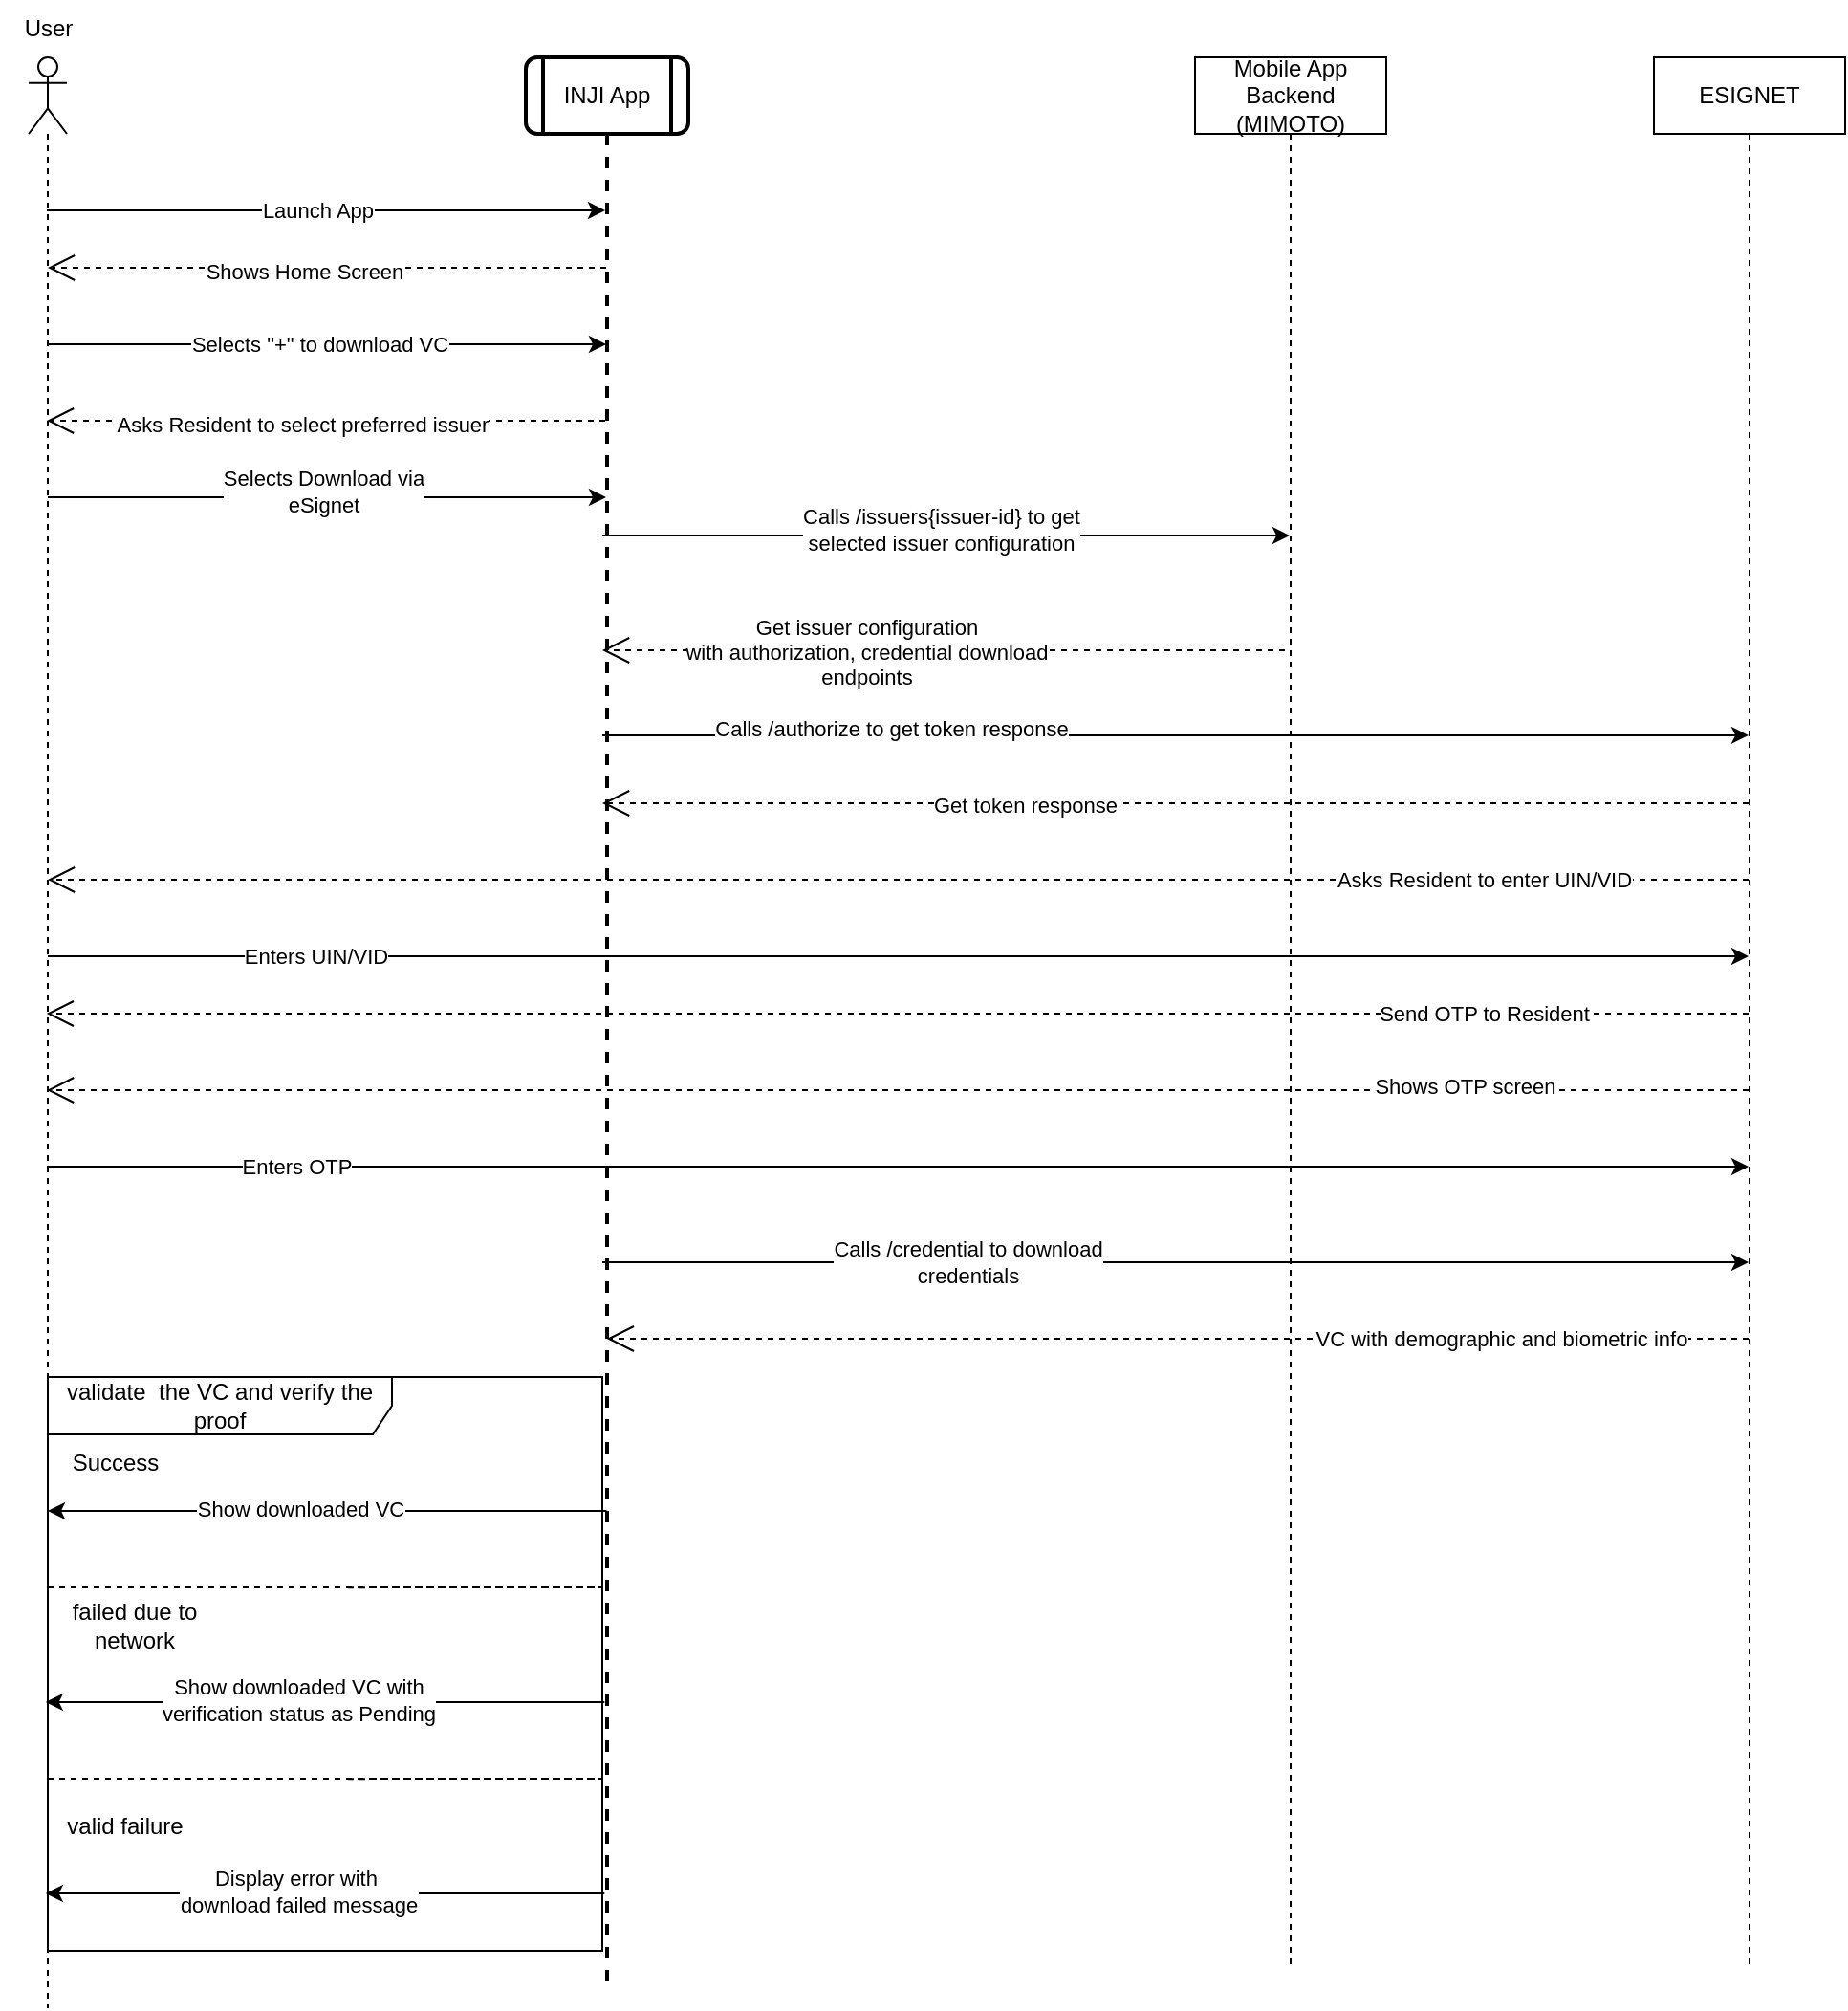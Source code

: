 <mxfile version="24.3.1" type="device">
  <diagram name="Page-1" id="2YBvvXClWsGukQMizWep">
    <mxGraphModel dx="1120" dy="741" grid="1" gridSize="10" guides="1" tooltips="1" connect="1" arrows="1" fold="1" page="1" pageScale="1" pageWidth="850" pageHeight="1100" math="0" shadow="0">
      <root>
        <mxCell id="0" />
        <mxCell id="1" parent="0" />
        <mxCell id="qhv7NjbM32jAwJldEwnx-19" style="edgeStyle=elbowEdgeStyle;rounded=0;orthogonalLoop=1;jettySize=auto;html=1;elbow=vertical;curved=0;" parent="1" edge="1">
          <mxGeometry relative="1" as="geometry">
            <Array as="points">
              <mxPoint x="570.61" y="404.44" />
            </Array>
            <mxPoint x="399.999" y="404.44" as="sourcePoint" />
            <mxPoint x="999.5" y="404.44" as="targetPoint" />
          </mxGeometry>
        </mxCell>
        <mxCell id="qhv7NjbM32jAwJldEwnx-20" value="Calls&amp;nbsp;/authorize to get token response" style="edgeLabel;html=1;align=center;verticalAlign=middle;resizable=0;points=[];" parent="qhv7NjbM32jAwJldEwnx-19" vertex="1" connectable="0">
          <mxGeometry x="0.284" y="-2" relative="1" as="geometry">
            <mxPoint x="-234" y="-6" as="offset" />
          </mxGeometry>
        </mxCell>
        <mxCell id="O33Dg_AS-0g0KVgm5leG-6" value="" style="shape=umlLifeline;perimeter=lifelinePerimeter;whiteSpace=wrap;html=1;container=1;dropTarget=0;collapsible=0;recursiveResize=0;outlineConnect=0;portConstraint=eastwest;newEdgeStyle={&quot;edgeStyle&quot;:&quot;elbowEdgeStyle&quot;,&quot;elbow&quot;:&quot;vertical&quot;,&quot;curved&quot;:0,&quot;rounded&quot;:0};participant=umlActor;fontStyle=0" parent="1" vertex="1">
          <mxGeometry x="100" y="50" width="20" height="1020" as="geometry" />
        </mxCell>
        <mxCell id="O33Dg_AS-0g0KVgm5leG-8" value="User" style="text;html=1;align=center;verticalAlign=middle;resizable=0;points=[];autosize=1;strokeColor=none;fillColor=none;" parent="1" vertex="1">
          <mxGeometry x="85" y="20" width="50" height="30" as="geometry" />
        </mxCell>
        <mxCell id="qhv7NjbM32jAwJldEwnx-36" style="edgeStyle=elbowEdgeStyle;rounded=0;orthogonalLoop=1;jettySize=auto;html=1;elbow=vertical;curved=0;" parent="1" edge="1">
          <mxGeometry relative="1" as="geometry">
            <Array as="points">
              <mxPoint x="209.63" y="910" />
            </Array>
            <mxPoint x="401.13" y="910.0" as="sourcePoint" />
            <mxPoint x="108.88" y="910.0" as="targetPoint" />
          </mxGeometry>
        </mxCell>
        <mxCell id="qhv7NjbM32jAwJldEwnx-37" value="Show downloaded VC with&lt;div&gt;verification status as Pending&lt;/div&gt;" style="edgeLabel;html=1;align=center;verticalAlign=middle;resizable=0;points=[];" parent="qhv7NjbM32jAwJldEwnx-36" vertex="1" connectable="0">
          <mxGeometry x="0.401" y="-1" relative="1" as="geometry">
            <mxPoint x="44" as="offset" />
          </mxGeometry>
        </mxCell>
        <mxCell id="O33Dg_AS-0g0KVgm5leG-10" value="INJI App" style="shape=umlLifeline;perimeter=lifelinePerimeter;whiteSpace=wrap;html=1;container=1;dropTarget=0;collapsible=0;recursiveResize=0;outlineConnect=0;portConstraint=eastwest;newEdgeStyle={&quot;edgeStyle&quot;:&quot;elbowEdgeStyle&quot;,&quot;elbow&quot;:&quot;vertical&quot;,&quot;curved&quot;:0,&quot;rounded&quot;:0};participant=process;verticalAlign=middle;strokeColor=default;shadow=0;dashed=0;strokeWidth=2;labelBackgroundColor=#ffffff;fillColor=default;fontColor=default;sketch=0;gradientColor=none;fontStyle=0;rounded=1;" parent="1" vertex="1">
          <mxGeometry x="360" y="50" width="85" height="1010" as="geometry" />
        </mxCell>
        <mxCell id="qhv7NjbM32jAwJldEwnx-17" style="edgeStyle=elbowEdgeStyle;rounded=1;orthogonalLoop=1;jettySize=auto;html=1;elbow=vertical;curved=0;endArrow=open;endSize=12;dashed=1;" parent="1" edge="1">
          <mxGeometry relative="1" as="geometry">
            <Array as="points">
              <mxPoint x="520" y="550" />
              <mxPoint x="620" y="490" />
              <mxPoint x="440" y="450" />
              <mxPoint x="470" y="430" />
              <mxPoint x="490" y="410" />
              <mxPoint x="380" y="350" />
              <mxPoint x="270" y="330" />
            </Array>
            <mxPoint x="999.5" y="550" as="sourcePoint" />
            <mxPoint x="109.389" y="550" as="targetPoint" />
          </mxGeometry>
        </mxCell>
        <mxCell id="x2kiyADayTPpr2XngvrX-23" value="Send OTP to Resident" style="edgeLabel;html=1;align=center;verticalAlign=middle;resizable=0;points=[];" parent="qhv7NjbM32jAwJldEwnx-17" vertex="1" connectable="0">
          <mxGeometry x="-0.629" y="2" relative="1" as="geometry">
            <mxPoint x="26" y="-2" as="offset" />
          </mxGeometry>
        </mxCell>
        <mxCell id="qhv7NjbM32jAwJldEwnx-24" style="edgeStyle=elbowEdgeStyle;rounded=1;orthogonalLoop=1;jettySize=auto;html=1;elbow=vertical;curved=0;endArrow=open;endSize=12;dashed=1;" parent="1" edge="1">
          <mxGeometry relative="1" as="geometry">
            <mxPoint x="757" y="360" as="sourcePoint" />
            <mxPoint x="400" y="360" as="targetPoint" />
          </mxGeometry>
        </mxCell>
        <mxCell id="qhv7NjbM32jAwJldEwnx-25" value="Get issuer configuration&lt;br&gt;with authorization, credential download&lt;br&gt;endpoints" style="edgeLabel;html=1;align=center;verticalAlign=middle;resizable=0;points=[];" parent="qhv7NjbM32jAwJldEwnx-24" vertex="1" connectable="0">
          <mxGeometry x="0.314" y="1" relative="1" as="geometry">
            <mxPoint x="15" as="offset" />
          </mxGeometry>
        </mxCell>
        <mxCell id="qhv7NjbM32jAwJldEwnx-34" style="edgeStyle=elbowEdgeStyle;rounded=1;orthogonalLoop=1;jettySize=auto;html=1;elbow=vertical;curved=0;endArrow=open;endSize=12;dashed=1;" parent="1" source="x2kiyADayTPpr2XngvrX-1" edge="1">
          <mxGeometry relative="1" as="geometry">
            <Array as="points">
              <mxPoint x="510" y="720" />
            </Array>
            <mxPoint x="759.5" y="720" as="sourcePoint" />
            <mxPoint x="402.389" y="720" as="targetPoint" />
          </mxGeometry>
        </mxCell>
        <mxCell id="qhv7NjbM32jAwJldEwnx-35" value="VC with demographic and biometric info" style="edgeLabel;html=1;align=center;verticalAlign=middle;resizable=0;points=[];" parent="qhv7NjbM32jAwJldEwnx-34" vertex="1" connectable="0">
          <mxGeometry x="0.218" y="2" relative="1" as="geometry">
            <mxPoint x="234" y="-2" as="offset" />
          </mxGeometry>
        </mxCell>
        <mxCell id="O33Dg_AS-0g0KVgm5leG-20" value="Mobile App Backend&lt;br&gt;(MIMOTO)" style="shape=umlLifeline;perimeter=lifelinePerimeter;whiteSpace=wrap;html=1;container=1;dropTarget=0;collapsible=0;recursiveResize=0;outlineConnect=0;portConstraint=eastwest;newEdgeStyle={&quot;edgeStyle&quot;:&quot;elbowEdgeStyle&quot;,&quot;elbow&quot;:&quot;vertical&quot;,&quot;curved&quot;:0,&quot;rounded&quot;:0};" parent="1" vertex="1">
          <mxGeometry x="710" y="50" width="100" height="1000" as="geometry" />
        </mxCell>
        <mxCell id="x2kiyADayTPpr2XngvrX-1" value="ESIGNET" style="shape=umlLifeline;perimeter=lifelinePerimeter;whiteSpace=wrap;html=1;container=1;dropTarget=0;collapsible=0;recursiveResize=0;outlineConnect=0;portConstraint=eastwest;newEdgeStyle={&quot;edgeStyle&quot;:&quot;elbowEdgeStyle&quot;,&quot;elbow&quot;:&quot;vertical&quot;,&quot;curved&quot;:0,&quot;rounded&quot;:0};" parent="1" vertex="1">
          <mxGeometry x="950" y="50" width="100" height="1000" as="geometry" />
        </mxCell>
        <mxCell id="x2kiyADayTPpr2XngvrX-2" style="edgeStyle=elbowEdgeStyle;rounded=0;orthogonalLoop=1;jettySize=auto;html=1;elbow=horizontal;curved=0;" parent="1" edge="1">
          <mxGeometry relative="1" as="geometry">
            <Array as="points">
              <mxPoint x="350" y="130" />
              <mxPoint x="200" y="70" />
            </Array>
            <mxPoint x="109.5" y="130" as="sourcePoint" />
            <mxPoint x="401.5" y="130" as="targetPoint" />
          </mxGeometry>
        </mxCell>
        <mxCell id="x2kiyADayTPpr2XngvrX-3" value="Launch App" style="edgeLabel;html=1;align=center;verticalAlign=middle;resizable=0;points=[];" parent="x2kiyADayTPpr2XngvrX-2" vertex="1" connectable="0">
          <mxGeometry x="-0.291" relative="1" as="geometry">
            <mxPoint x="38" as="offset" />
          </mxGeometry>
        </mxCell>
        <mxCell id="x2kiyADayTPpr2XngvrX-4" style="edgeStyle=elbowEdgeStyle;rounded=1;orthogonalLoop=1;jettySize=auto;html=1;elbow=horizontal;curved=0;endArrow=open;endSize=12;dashed=1;" parent="1" edge="1">
          <mxGeometry relative="1" as="geometry">
            <Array as="points">
              <mxPoint x="220.5" y="160" />
            </Array>
            <mxPoint x="402" y="160" as="sourcePoint" />
            <mxPoint x="110" y="160" as="targetPoint" />
          </mxGeometry>
        </mxCell>
        <mxCell id="x2kiyADayTPpr2XngvrX-5" value="Shows Home Screen" style="edgeLabel;html=1;align=center;verticalAlign=middle;resizable=0;points=[];" parent="x2kiyADayTPpr2XngvrX-4" vertex="1" connectable="0">
          <mxGeometry x="0.092" y="2" relative="1" as="geometry">
            <mxPoint x="1" as="offset" />
          </mxGeometry>
        </mxCell>
        <mxCell id="x2kiyADayTPpr2XngvrX-6" style="edgeStyle=elbowEdgeStyle;rounded=0;orthogonalLoop=1;jettySize=auto;html=1;elbow=horizontal;curved=0;" parent="1" edge="1">
          <mxGeometry relative="1" as="geometry">
            <Array as="points">
              <mxPoint x="350" y="200" />
              <mxPoint x="200" y="140" />
            </Array>
            <mxPoint x="110" y="200" as="sourcePoint" />
            <mxPoint x="402" y="200" as="targetPoint" />
          </mxGeometry>
        </mxCell>
        <mxCell id="x2kiyADayTPpr2XngvrX-7" value="Selects &quot;+&quot; to download VC" style="edgeLabel;html=1;align=center;verticalAlign=middle;resizable=0;points=[];" parent="x2kiyADayTPpr2XngvrX-6" vertex="1" connectable="0">
          <mxGeometry x="-0.291" relative="1" as="geometry">
            <mxPoint x="38" as="offset" />
          </mxGeometry>
        </mxCell>
        <mxCell id="x2kiyADayTPpr2XngvrX-8" style="edgeStyle=elbowEdgeStyle;rounded=1;orthogonalLoop=1;jettySize=auto;html=1;elbow=horizontal;curved=0;endArrow=open;endSize=12;dashed=1;" parent="1" edge="1">
          <mxGeometry relative="1" as="geometry">
            <Array as="points">
              <mxPoint x="220" y="240" />
            </Array>
            <mxPoint x="401.5" y="240" as="sourcePoint" />
            <mxPoint x="109.5" y="240" as="targetPoint" />
          </mxGeometry>
        </mxCell>
        <mxCell id="x2kiyADayTPpr2XngvrX-9" value="Asks Resident to select preferred issuer" style="edgeLabel;html=1;align=center;verticalAlign=middle;resizable=0;points=[];" parent="x2kiyADayTPpr2XngvrX-8" vertex="1" connectable="0">
          <mxGeometry x="0.092" y="2" relative="1" as="geometry">
            <mxPoint x="1" as="offset" />
          </mxGeometry>
        </mxCell>
        <mxCell id="x2kiyADayTPpr2XngvrX-10" style="edgeStyle=elbowEdgeStyle;rounded=0;orthogonalLoop=1;jettySize=auto;html=1;elbow=horizontal;curved=0;" parent="1" edge="1">
          <mxGeometry relative="1" as="geometry">
            <Array as="points">
              <mxPoint x="170" y="280" />
              <mxPoint x="330" y="290" />
              <mxPoint x="230" y="250" />
            </Array>
            <mxPoint x="110" y="280" as="sourcePoint" />
            <mxPoint x="402" y="280" as="targetPoint" />
          </mxGeometry>
        </mxCell>
        <mxCell id="x2kiyADayTPpr2XngvrX-11" value="Selects Download via&lt;br&gt;eSignet" style="edgeLabel;html=1;align=center;verticalAlign=middle;resizable=0;points=[];" parent="x2kiyADayTPpr2XngvrX-10" vertex="1" connectable="0">
          <mxGeometry x="-0.017" y="3" relative="1" as="geometry">
            <mxPoint as="offset" />
          </mxGeometry>
        </mxCell>
        <mxCell id="x2kiyADayTPpr2XngvrX-12" style="edgeStyle=elbowEdgeStyle;rounded=0;orthogonalLoop=1;jettySize=auto;html=1;elbow=horizontal;curved=0;" parent="1" target="O33Dg_AS-0g0KVgm5leG-20" edge="1">
          <mxGeometry relative="1" as="geometry">
            <Array as="points">
              <mxPoint x="460" y="300" />
              <mxPoint x="620" y="310" />
              <mxPoint x="520" y="270" />
            </Array>
            <mxPoint x="400" y="300" as="sourcePoint" />
            <mxPoint x="692" y="300" as="targetPoint" />
          </mxGeometry>
        </mxCell>
        <mxCell id="x2kiyADayTPpr2XngvrX-13" value="Calls /issuers{issuer-id} to get&lt;br&gt;selected issuer configuration" style="edgeLabel;html=1;align=center;verticalAlign=middle;resizable=0;points=[];" parent="x2kiyADayTPpr2XngvrX-12" vertex="1" connectable="0">
          <mxGeometry x="-0.017" y="3" relative="1" as="geometry">
            <mxPoint as="offset" />
          </mxGeometry>
        </mxCell>
        <mxCell id="x2kiyADayTPpr2XngvrX-16" style="edgeStyle=elbowEdgeStyle;rounded=0;orthogonalLoop=1;jettySize=auto;html=1;elbow=vertical;curved=0;" parent="1" target="x2kiyADayTPpr2XngvrX-1" edge="1">
          <mxGeometry relative="1" as="geometry">
            <Array as="points">
              <mxPoint x="281" y="520" />
            </Array>
            <mxPoint x="110" y="520" as="sourcePoint" />
            <mxPoint x="403" y="520" as="targetPoint" />
          </mxGeometry>
        </mxCell>
        <mxCell id="x2kiyADayTPpr2XngvrX-22" value="Enters UIN/VID" style="edgeLabel;html=1;align=center;verticalAlign=middle;resizable=0;points=[];" parent="x2kiyADayTPpr2XngvrX-16" vertex="1" connectable="0">
          <mxGeometry x="-0.234" relative="1" as="geometry">
            <mxPoint x="-201" as="offset" />
          </mxGeometry>
        </mxCell>
        <mxCell id="x2kiyADayTPpr2XngvrX-18" style="edgeStyle=elbowEdgeStyle;rounded=1;orthogonalLoop=1;jettySize=auto;html=1;elbow=vertical;curved=0;endArrow=open;endSize=12;dashed=1;" parent="1" source="x2kiyADayTPpr2XngvrX-1" edge="1">
          <mxGeometry relative="1" as="geometry">
            <mxPoint x="757" y="440" as="sourcePoint" />
            <mxPoint x="400" y="440" as="targetPoint" />
          </mxGeometry>
        </mxCell>
        <mxCell id="x2kiyADayTPpr2XngvrX-19" value="Get token response" style="edgeLabel;html=1;align=center;verticalAlign=middle;resizable=0;points=[];" parent="x2kiyADayTPpr2XngvrX-18" vertex="1" connectable="0">
          <mxGeometry x="0.314" y="1" relative="1" as="geometry">
            <mxPoint x="15" as="offset" />
          </mxGeometry>
        </mxCell>
        <mxCell id="x2kiyADayTPpr2XngvrX-20" style="edgeStyle=elbowEdgeStyle;rounded=1;orthogonalLoop=1;jettySize=auto;html=1;elbow=vertical;curved=0;endArrow=open;endSize=12;dashed=1;" parent="1" source="x2kiyADayTPpr2XngvrX-1" edge="1">
          <mxGeometry relative="1" as="geometry">
            <mxPoint x="467" y="480" as="sourcePoint" />
            <mxPoint x="110" y="480" as="targetPoint" />
          </mxGeometry>
        </mxCell>
        <mxCell id="x2kiyADayTPpr2XngvrX-24" value="Asks Resident to enter UIN/VID" style="edgeLabel;html=1;align=center;verticalAlign=middle;resizable=0;points=[];" parent="x2kiyADayTPpr2XngvrX-20" vertex="1" connectable="0">
          <mxGeometry x="-0.521" relative="1" as="geometry">
            <mxPoint x="74" as="offset" />
          </mxGeometry>
        </mxCell>
        <mxCell id="x2kiyADayTPpr2XngvrX-25" style="edgeStyle=elbowEdgeStyle;rounded=1;orthogonalLoop=1;jettySize=auto;html=1;elbow=vertical;curved=0;endArrow=open;endSize=12;dashed=1;" parent="1" source="x2kiyADayTPpr2XngvrX-1" edge="1">
          <mxGeometry relative="1" as="geometry">
            <Array as="points">
              <mxPoint x="310" y="590" />
              <mxPoint x="340" y="620" />
              <mxPoint x="280" y="570" />
            </Array>
            <mxPoint x="401.5" y="590" as="sourcePoint" />
            <mxPoint x="109.5" y="590" as="targetPoint" />
          </mxGeometry>
        </mxCell>
        <mxCell id="x2kiyADayTPpr2XngvrX-26" value="Shows OTP screen" style="edgeLabel;html=1;align=center;verticalAlign=middle;resizable=0;points=[];" parent="x2kiyADayTPpr2XngvrX-25" vertex="1" connectable="0">
          <mxGeometry x="0.36" y="-2" relative="1" as="geometry">
            <mxPoint x="456" as="offset" />
          </mxGeometry>
        </mxCell>
        <mxCell id="x2kiyADayTPpr2XngvrX-27" style="edgeStyle=elbowEdgeStyle;rounded=0;orthogonalLoop=1;jettySize=auto;html=1;elbow=vertical;curved=0;" parent="1" target="x2kiyADayTPpr2XngvrX-1" edge="1">
          <mxGeometry relative="1" as="geometry">
            <Array as="points">
              <mxPoint x="280" y="630" />
            </Array>
            <mxPoint x="109.5" y="630" as="sourcePoint" />
            <mxPoint x="401.5" y="630" as="targetPoint" />
          </mxGeometry>
        </mxCell>
        <mxCell id="x2kiyADayTPpr2XngvrX-28" value="Enters OTP" style="edgeLabel;html=1;align=center;verticalAlign=middle;resizable=0;points=[];" parent="x2kiyADayTPpr2XngvrX-27" vertex="1" connectable="0">
          <mxGeometry x="0.284" y="-2" relative="1" as="geometry">
            <mxPoint x="-441" y="-2" as="offset" />
          </mxGeometry>
        </mxCell>
        <mxCell id="x2kiyADayTPpr2XngvrX-29" style="edgeStyle=elbowEdgeStyle;rounded=0;orthogonalLoop=1;jettySize=auto;html=1;elbow=horizontal;curved=0;" parent="1" target="x2kiyADayTPpr2XngvrX-1" edge="1">
          <mxGeometry relative="1" as="geometry">
            <Array as="points">
              <mxPoint x="460" y="680" />
              <mxPoint x="620" y="690" />
              <mxPoint x="520" y="650" />
            </Array>
            <mxPoint x="400" y="680" as="sourcePoint" />
            <mxPoint x="760" y="680" as="targetPoint" />
          </mxGeometry>
        </mxCell>
        <mxCell id="x2kiyADayTPpr2XngvrX-30" value="Calls /credential to download&lt;br&gt;credentials" style="edgeLabel;html=1;align=center;verticalAlign=middle;resizable=0;points=[];" parent="x2kiyADayTPpr2XngvrX-29" vertex="1" connectable="0">
          <mxGeometry x="-0.017" y="3" relative="1" as="geometry">
            <mxPoint x="-104" y="3" as="offset" />
          </mxGeometry>
        </mxCell>
        <mxCell id="ocdSbd9ZJBcC7BARYA5N-11" value="validate&amp;nbsp; the VC and verify the proof" style="shape=umlFrame;whiteSpace=wrap;html=1;pointerEvents=0;width=180;height=30;" vertex="1" parent="1">
          <mxGeometry x="110" y="740" width="290" height="300" as="geometry" />
        </mxCell>
        <mxCell id="ocdSbd9ZJBcC7BARYA5N-12" value="Success" style="text;html=1;align=center;verticalAlign=middle;resizable=0;points=[];autosize=1;strokeColor=none;fillColor=none;" vertex="1" parent="1">
          <mxGeometry x="110" y="770" width="70" height="30" as="geometry" />
        </mxCell>
        <mxCell id="ocdSbd9ZJBcC7BARYA5N-13" value="" style="endArrow=none;dashed=1;html=1;rounded=0;" edge="1" parent="1">
          <mxGeometry width="50" height="50" relative="1" as="geometry">
            <mxPoint x="110" y="850" as="sourcePoint" />
            <mxPoint x="264.25" y="850.07" as="targetPoint" />
            <Array as="points">
              <mxPoint x="400" y="850" />
            </Array>
          </mxGeometry>
        </mxCell>
        <mxCell id="ocdSbd9ZJBcC7BARYA5N-14" value="failed due to&lt;div&gt;network&lt;/div&gt;" style="text;html=1;align=center;verticalAlign=middle;resizable=0;points=[];autosize=1;strokeColor=none;fillColor=none;" vertex="1" parent="1">
          <mxGeometry x="110" y="850" width="90" height="40" as="geometry" />
        </mxCell>
        <mxCell id="ocdSbd9ZJBcC7BARYA5N-15" style="edgeStyle=elbowEdgeStyle;rounded=0;orthogonalLoop=1;jettySize=auto;html=1;elbow=vertical;curved=0;" edge="1" parent="1">
          <mxGeometry relative="1" as="geometry">
            <Array as="points">
              <mxPoint x="210.75" y="810" />
            </Array>
            <mxPoint x="402.25" y="810.0" as="sourcePoint" />
            <mxPoint x="110" y="810.0" as="targetPoint" />
          </mxGeometry>
        </mxCell>
        <mxCell id="ocdSbd9ZJBcC7BARYA5N-16" value="Show downloaded VC" style="edgeLabel;html=1;align=center;verticalAlign=middle;resizable=0;points=[];" vertex="1" connectable="0" parent="ocdSbd9ZJBcC7BARYA5N-15">
          <mxGeometry x="0.401" y="-1" relative="1" as="geometry">
            <mxPoint x="44" as="offset" />
          </mxGeometry>
        </mxCell>
        <mxCell id="ocdSbd9ZJBcC7BARYA5N-17" value="valid failure" style="text;html=1;align=center;verticalAlign=middle;resizable=0;points=[];autosize=1;strokeColor=none;fillColor=none;" vertex="1" parent="1">
          <mxGeometry x="110" y="960" width="80" height="30" as="geometry" />
        </mxCell>
        <mxCell id="ocdSbd9ZJBcC7BARYA5N-18" value="" style="endArrow=none;dashed=1;html=1;rounded=0;" edge="1" parent="1">
          <mxGeometry width="50" height="50" relative="1" as="geometry">
            <mxPoint x="110" y="950" as="sourcePoint" />
            <mxPoint x="264.25" y="950.07" as="targetPoint" />
            <Array as="points">
              <mxPoint x="400" y="950" />
            </Array>
          </mxGeometry>
        </mxCell>
        <mxCell id="ocdSbd9ZJBcC7BARYA5N-19" style="edgeStyle=elbowEdgeStyle;rounded=0;orthogonalLoop=1;jettySize=auto;html=1;elbow=vertical;curved=0;" edge="1" parent="1">
          <mxGeometry relative="1" as="geometry">
            <Array as="points">
              <mxPoint x="209.63" y="1010" />
            </Array>
            <mxPoint x="401.13" y="1010.0" as="sourcePoint" />
            <mxPoint x="108.88" y="1010.0" as="targetPoint" />
          </mxGeometry>
        </mxCell>
        <mxCell id="ocdSbd9ZJBcC7BARYA5N-20" value="Display error with&amp;nbsp;&lt;div&gt;download failed message&lt;/div&gt;" style="edgeLabel;html=1;align=center;verticalAlign=middle;resizable=0;points=[];" vertex="1" connectable="0" parent="ocdSbd9ZJBcC7BARYA5N-19">
          <mxGeometry x="0.401" y="-1" relative="1" as="geometry">
            <mxPoint x="44" as="offset" />
          </mxGeometry>
        </mxCell>
      </root>
    </mxGraphModel>
  </diagram>
</mxfile>
